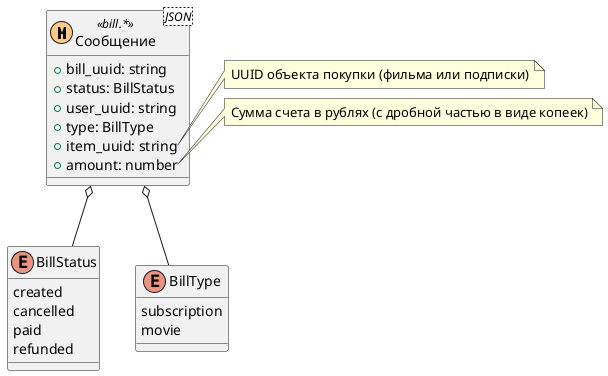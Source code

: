 @startuml
class bill_msg as "Сообщение" <JSON> <<(M,#FFCA86) bill.*>> {
    + bill_uuid: string
    + status: BillStatus
    + user_uuid: string
    + type: BillType
    + item_uuid: string
    + amount: number
}

note right of bill_msg::item_uuid
    UUID объекта покупки (фильма или подписки)
end note

note right of bill_msg::amount
    Сумма счета в рублях (с дробной частью в виде копеек)
end note

enum BillStatus {
  created
  cancelled
  paid
  refunded
}

enum BillType {
  subscription
  movie
}

BillStatus -up-o bill_msg
BillType -up-o bill_msg
@enduml